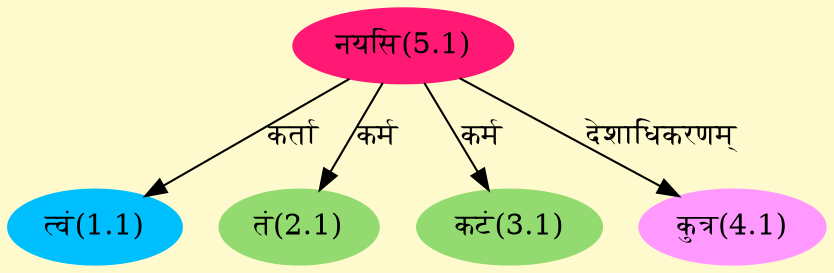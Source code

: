 digraph G{
rankdir=BT;
 compound=true;
 bgcolor="lemonchiffon1";
Node1_1 [style=filled, color="#00BFFF" label = "त्वं(1.1)"]
Node5_1 [style=filled, color="#FF1975" label = "नयसि(5.1)"]
Node2_1 [style=filled, color="#93DB70" label = "तं(2.1)"]
Node3_1 [style=filled, color="#93DB70" label = "कटं(3.1)"]
Node4_1 [style=filled, color="#FF99FF" label = "कुत्र(4.1)"]
/* Start of Relations section */

Node1_1 -> Node5_1 [  label="कर्ता"  dir="back" ]
Node2_1 -> Node5_1 [  label="कर्म"  dir="back" ]
Node3_1 -> Node5_1 [  label="कर्म"  dir="back" ]
Node4_1 -> Node5_1 [  label="देशाधिकरणम्"  dir="back" ]
}
